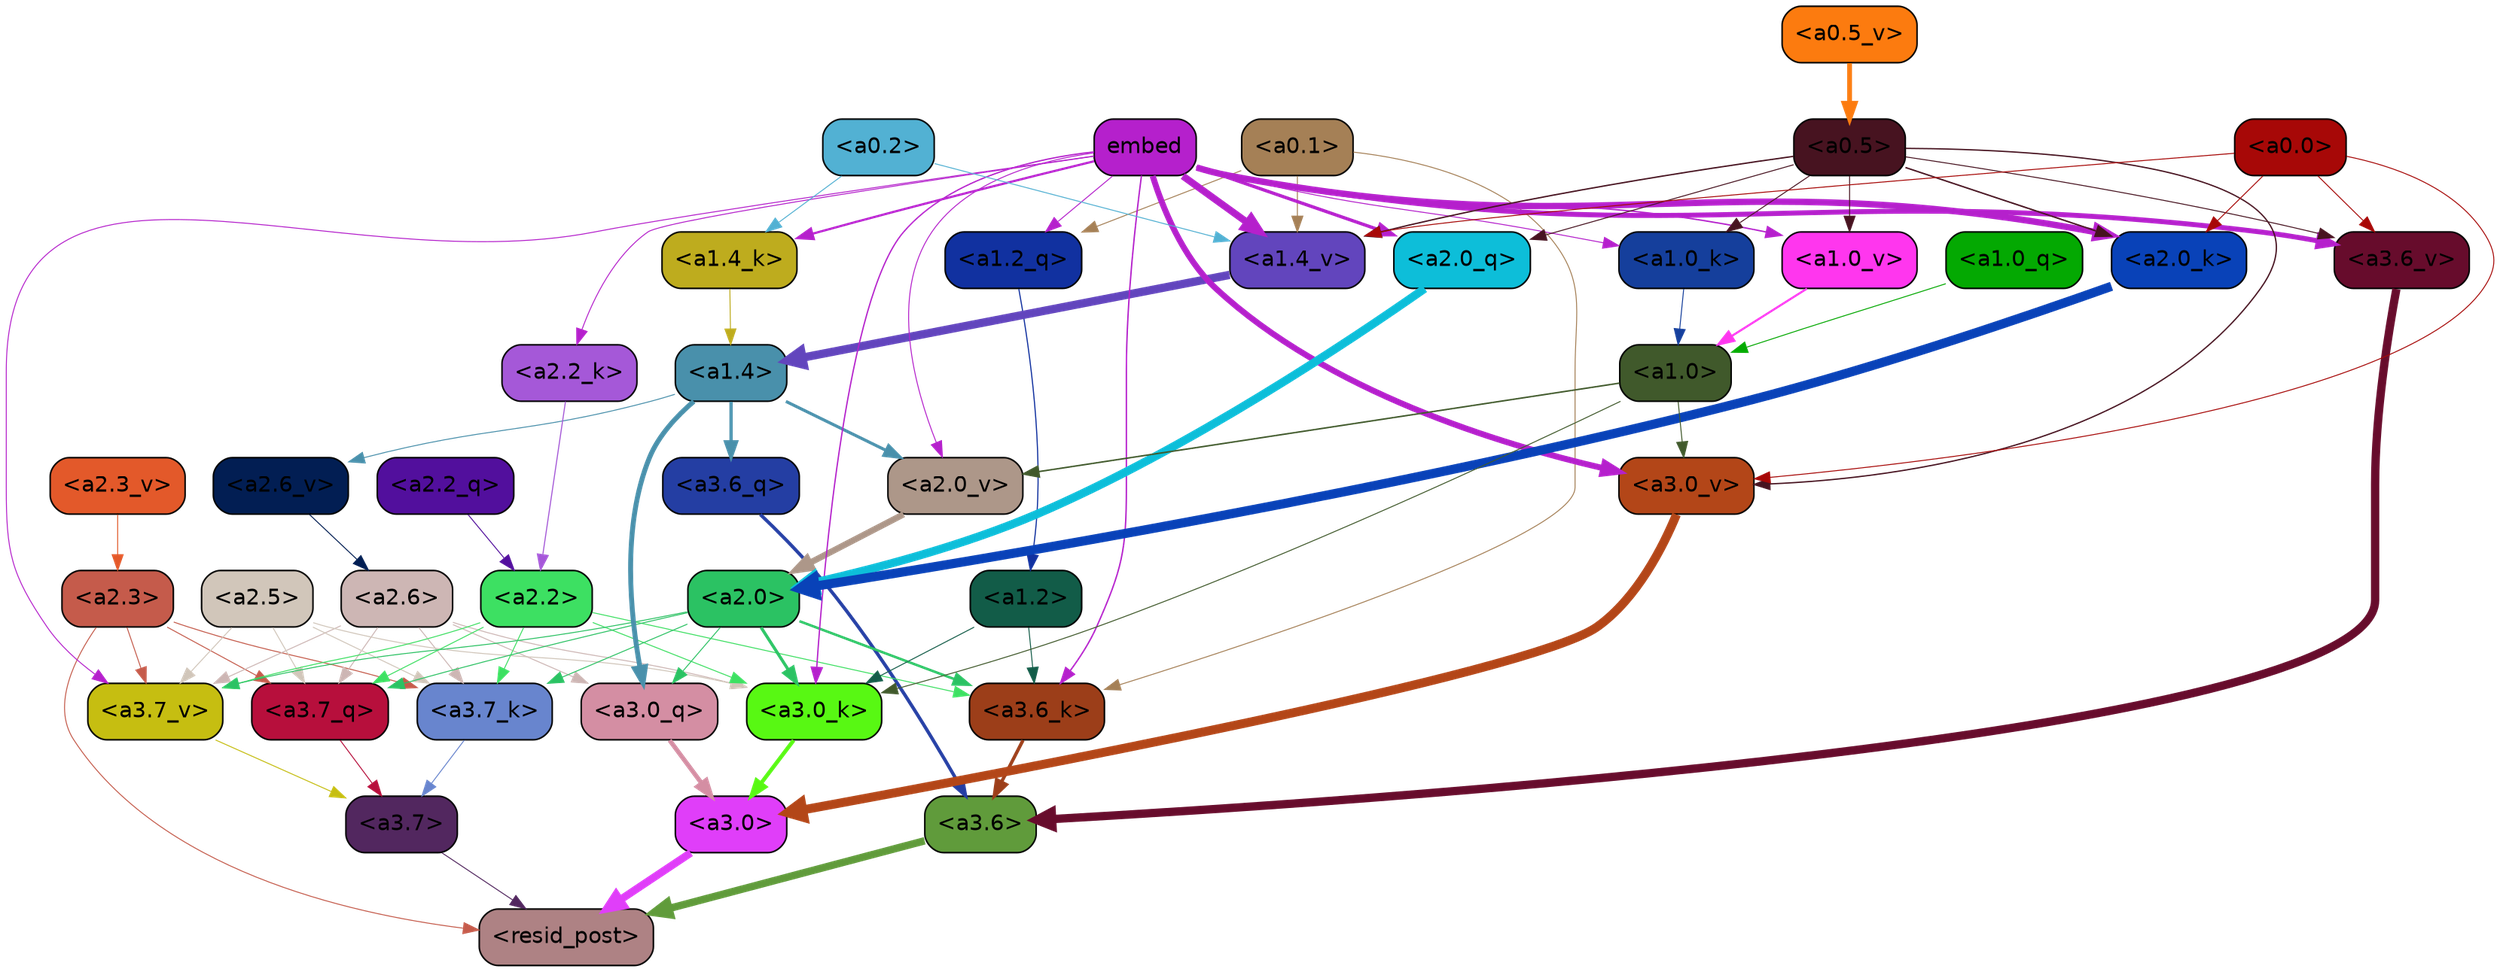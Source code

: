 strict digraph "" {
	graph [bgcolor=transparent,
		layout=dot,
		overlap=false,
		splines=true
	];
	"<a3.7>"	[color=black,
		fillcolor="#52275f",
		fontname=Helvetica,
		shape=box,
		style="filled, rounded"];
	"<resid_post>"	[color=black,
		fillcolor="#ae8284",
		fontname=Helvetica,
		shape=box,
		style="filled, rounded"];
	"<a3.7>" -> "<resid_post>"	[color="#52275f",
		penwidth=0.6];
	"<a3.6>"	[color=black,
		fillcolor="#609b3b",
		fontname=Helvetica,
		shape=box,
		style="filled, rounded"];
	"<a3.6>" -> "<resid_post>"	[color="#609b3b",
		penwidth=4.751592040061951];
	"<a3.0>"	[color=black,
		fillcolor="#e03ef9",
		fontname=Helvetica,
		shape=box,
		style="filled, rounded"];
	"<a3.0>" -> "<resid_post>"	[color="#e03ef9",
		penwidth=4.904066681861877];
	"<a2.3>"	[color=black,
		fillcolor="#c55b4b",
		fontname=Helvetica,
		shape=box,
		style="filled, rounded"];
	"<a2.3>" -> "<resid_post>"	[color="#c55b4b",
		penwidth=0.6];
	"<a3.7_q>"	[color=black,
		fillcolor="#b70f3c",
		fontname=Helvetica,
		shape=box,
		style="filled, rounded"];
	"<a2.3>" -> "<a3.7_q>"	[color="#c55b4b",
		penwidth=0.6];
	"<a3.7_k>"	[color=black,
		fillcolor="#6885ce",
		fontname=Helvetica,
		shape=box,
		style="filled, rounded"];
	"<a2.3>" -> "<a3.7_k>"	[color="#c55b4b",
		penwidth=0.6069068089127541];
	"<a3.7_v>"	[color=black,
		fillcolor="#c6be11",
		fontname=Helvetica,
		shape=box,
		style="filled, rounded"];
	"<a2.3>" -> "<a3.7_v>"	[color="#c55b4b",
		penwidth=0.6];
	"<a3.7_q>" -> "<a3.7>"	[color="#b70f3c",
		penwidth=0.6];
	"<a3.6_q>"	[color=black,
		fillcolor="#243ea3",
		fontname=Helvetica,
		shape=box,
		style="filled, rounded"];
	"<a3.6_q>" -> "<a3.6>"	[color="#243ea3",
		penwidth=2.160832464694977];
	"<a3.0_q>"	[color=black,
		fillcolor="#d48ea3",
		fontname=Helvetica,
		shape=box,
		style="filled, rounded"];
	"<a3.0_q>" -> "<a3.0>"	[color="#d48ea3",
		penwidth=2.870753765106201];
	"<a3.7_k>" -> "<a3.7>"	[color="#6885ce",
		penwidth=0.6];
	"<a3.6_k>"	[color=black,
		fillcolor="#9c3e19",
		fontname=Helvetica,
		shape=box,
		style="filled, rounded"];
	"<a3.6_k>" -> "<a3.6>"	[color="#9c3e19",
		penwidth=2.13908451795578];
	"<a3.0_k>"	[color=black,
		fillcolor="#58f813",
		fontname=Helvetica,
		shape=box,
		style="filled, rounded"];
	"<a3.0_k>" -> "<a3.0>"	[color="#58f813",
		penwidth=2.520303964614868];
	"<a3.7_v>" -> "<a3.7>"	[color="#c6be11",
		penwidth=0.6];
	"<a3.6_v>"	[color=black,
		fillcolor="#670c2c",
		fontname=Helvetica,
		shape=box,
		style="filled, rounded"];
	"<a3.6_v>" -> "<a3.6>"	[color="#670c2c",
		penwidth=5.297133803367615];
	"<a3.0_v>"	[color=black,
		fillcolor="#b34618",
		fontname=Helvetica,
		shape=box,
		style="filled, rounded"];
	"<a3.0_v>" -> "<a3.0>"	[color="#b34618",
		penwidth=5.680712580680847];
	"<a2.6>"	[color=black,
		fillcolor="#cdb6b4",
		fontname=Helvetica,
		shape=box,
		style="filled, rounded"];
	"<a2.6>" -> "<a3.7_q>"	[color="#cdb6b4",
		penwidth=0.6];
	"<a2.6>" -> "<a3.0_q>"	[color="#cdb6b4",
		penwidth=0.6];
	"<a2.6>" -> "<a3.7_k>"	[color="#cdb6b4",
		penwidth=0.6];
	"<a2.6>" -> "<a3.0_k>"	[color="#cdb6b4",
		penwidth=0.6];
	"<a2.6>" -> "<a3.7_v>"	[color="#cdb6b4",
		penwidth=0.6];
	"<a2.5>"	[color=black,
		fillcolor="#d1c6ba",
		fontname=Helvetica,
		shape=box,
		style="filled, rounded"];
	"<a2.5>" -> "<a3.7_q>"	[color="#d1c6ba",
		penwidth=0.6];
	"<a2.5>" -> "<a3.7_k>"	[color="#d1c6ba",
		penwidth=0.6];
	"<a2.5>" -> "<a3.0_k>"	[color="#d1c6ba",
		penwidth=0.6];
	"<a2.5>" -> "<a3.7_v>"	[color="#d1c6ba",
		penwidth=0.6];
	"<a2.2>"	[color=black,
		fillcolor="#3de062",
		fontname=Helvetica,
		shape=box,
		style="filled, rounded"];
	"<a2.2>" -> "<a3.7_q>"	[color="#3de062",
		penwidth=0.6];
	"<a2.2>" -> "<a3.7_k>"	[color="#3de062",
		penwidth=0.6];
	"<a2.2>" -> "<a3.6_k>"	[color="#3de062",
		penwidth=0.6];
	"<a2.2>" -> "<a3.0_k>"	[color="#3de062",
		penwidth=0.6];
	"<a2.2>" -> "<a3.7_v>"	[color="#3de062",
		penwidth=0.6];
	"<a2.0>"	[color=black,
		fillcolor="#2bc263",
		fontname=Helvetica,
		shape=box,
		style="filled, rounded"];
	"<a2.0>" -> "<a3.7_q>"	[color="#2bc263",
		penwidth=0.6];
	"<a2.0>" -> "<a3.0_q>"	[color="#2bc263",
		penwidth=0.6];
	"<a2.0>" -> "<a3.7_k>"	[color="#2bc263",
		penwidth=0.6];
	"<a2.0>" -> "<a3.6_k>"	[color="#2bc263",
		penwidth=1.564806342124939];
	"<a2.0>" -> "<a3.0_k>"	[color="#2bc263",
		penwidth=1.9353990852832794];
	"<a2.0>" -> "<a3.7_v>"	[color="#2bc263",
		penwidth=0.6];
	"<a1.4>"	[color=black,
		fillcolor="#4990ab",
		fontname=Helvetica,
		shape=box,
		style="filled, rounded"];
	"<a1.4>" -> "<a3.6_q>"	[color="#4990ab",
		penwidth=2.0727532356977463];
	"<a1.4>" -> "<a3.0_q>"	[color="#4990ab",
		penwidth=3.1279823780059814];
	"<a2.6_v>"	[color=black,
		fillcolor="#021e53",
		fontname=Helvetica,
		shape=box,
		style="filled, rounded"];
	"<a1.4>" -> "<a2.6_v>"	[color="#4990ab",
		penwidth=0.6];
	"<a2.0_v>"	[color=black,
		fillcolor="#ad9789",
		fontname=Helvetica,
		shape=box,
		style="filled, rounded"];
	"<a1.4>" -> "<a2.0_v>"	[color="#4990ab",
		penwidth=1.9170897603034973];
	"<a1.2>"	[color=black,
		fillcolor="#125c48",
		fontname=Helvetica,
		shape=box,
		style="filled, rounded"];
	"<a1.2>" -> "<a3.6_k>"	[color="#125c48",
		penwidth=0.6];
	"<a1.2>" -> "<a3.0_k>"	[color="#125c48",
		penwidth=0.6];
	"<a0.1>"	[color=black,
		fillcolor="#a58056",
		fontname=Helvetica,
		shape=box,
		style="filled, rounded"];
	"<a0.1>" -> "<a3.6_k>"	[color="#a58056",
		penwidth=0.6];
	"<a1.2_q>"	[color=black,
		fillcolor="#1131a0",
		fontname=Helvetica,
		shape=box,
		style="filled, rounded"];
	"<a0.1>" -> "<a1.2_q>"	[color="#a58056",
		penwidth=0.6];
	"<a1.4_v>"	[color=black,
		fillcolor="#6245bd",
		fontname=Helvetica,
		shape=box,
		style="filled, rounded"];
	"<a0.1>" -> "<a1.4_v>"	[color="#a58056",
		penwidth=0.6202214732766151];
	embed	[color=black,
		fillcolor="#b520cc",
		fontname=Helvetica,
		shape=box,
		style="filled, rounded"];
	embed -> "<a3.6_k>"	[color="#b520cc",
		penwidth=0.8915999233722687];
	embed -> "<a3.0_k>"	[color="#b520cc",
		penwidth=0.832088902592659];
	embed -> "<a3.7_v>"	[color="#b520cc",
		penwidth=0.6];
	embed -> "<a3.6_v>"	[color="#b520cc",
		penwidth=3.1840110421180725];
	embed -> "<a3.0_v>"	[color="#b520cc",
		penwidth=3.8132747188210487];
	"<a2.0_q>"	[color=black,
		fillcolor="#0dbed9",
		fontname=Helvetica,
		shape=box,
		style="filled, rounded"];
	embed -> "<a2.0_q>"	[color="#b520cc",
		penwidth=2.084651827812195];
	"<a2.2_k>"	[color=black,
		fillcolor="#a558d8",
		fontname=Helvetica,
		shape=box,
		style="filled, rounded"];
	embed -> "<a2.2_k>"	[color="#b520cc",
		penwidth=0.6];
	"<a2.0_k>"	[color=black,
		fillcolor="#0942b8",
		fontname=Helvetica,
		shape=box,
		style="filled, rounded"];
	embed -> "<a2.0_k>"	[color="#b520cc",
		penwidth=4.084526404738426];
	embed -> "<a2.0_v>"	[color="#b520cc",
		penwidth=0.6];
	embed -> "<a1.2_q>"	[color="#b520cc",
		penwidth=0.6];
	"<a1.4_k>"	[color=black,
		fillcolor="#beac1e",
		fontname=Helvetica,
		shape=box,
		style="filled, rounded"];
	embed -> "<a1.4_k>"	[color="#b520cc",
		penwidth=1.3912410736083984];
	"<a1.0_k>"	[color=black,
		fillcolor="#153f9c",
		fontname=Helvetica,
		shape=box,
		style="filled, rounded"];
	embed -> "<a1.0_k>"	[color="#b520cc",
		penwidth=0.6];
	embed -> "<a1.4_v>"	[color="#b520cc",
		penwidth=4.4888065457344055];
	"<a1.0_v>"	[color=black,
		fillcolor="#ff36ee",
		fontname=Helvetica,
		shape=box,
		style="filled, rounded"];
	embed -> "<a1.0_v>"	[color="#b520cc",
		penwidth=0.8796700537204742];
	"<a1.0>"	[color=black,
		fillcolor="#40592b",
		fontname=Helvetica,
		shape=box,
		style="filled, rounded"];
	"<a1.0>" -> "<a3.0_k>"	[color="#40592b",
		penwidth=0.6];
	"<a1.0>" -> "<a3.0_v>"	[color="#40592b",
		penwidth=0.6];
	"<a1.0>" -> "<a2.0_v>"	[color="#40592b",
		penwidth=0.9450988052412868];
	"<a0.5>"	[color=black,
		fillcolor="#471320",
		fontname=Helvetica,
		shape=box,
		style="filled, rounded"];
	"<a0.5>" -> "<a3.6_v>"	[color="#471320",
		penwidth=0.6];
	"<a0.5>" -> "<a3.0_v>"	[color="#471320",
		penwidth=0.8331108838319778];
	"<a0.5>" -> "<a2.0_q>"	[color="#471320",
		penwidth=0.6];
	"<a0.5>" -> "<a2.0_k>"	[color="#471320",
		penwidth=0.9412797391414642];
	"<a0.5>" -> "<a1.0_k>"	[color="#471320",
		penwidth=0.6];
	"<a0.5>" -> "<a1.4_v>"	[color="#471320",
		penwidth=0.8757842034101486];
	"<a0.5>" -> "<a1.0_v>"	[color="#471320",
		penwidth=0.6];
	"<a0.0>"	[color=black,
		fillcolor="#a70807",
		fontname=Helvetica,
		shape=box,
		style="filled, rounded"];
	"<a0.0>" -> "<a3.6_v>"	[color="#a70807",
		penwidth=0.6];
	"<a0.0>" -> "<a3.0_v>"	[color="#a70807",
		penwidth=0.6];
	"<a0.0>" -> "<a2.0_k>"	[color="#a70807",
		penwidth=0.6];
	"<a0.0>" -> "<a1.4_v>"	[color="#a70807",
		penwidth=0.6];
	"<a2.2_q>"	[color=black,
		fillcolor="#520f9d",
		fontname=Helvetica,
		shape=box,
		style="filled, rounded"];
	"<a2.2_q>" -> "<a2.2>"	[color="#520f9d",
		penwidth=0.6];
	"<a2.0_q>" -> "<a2.0>"	[color="#0dbed9",
		penwidth=5.29856276512146];
	"<a2.2_k>" -> "<a2.2>"	[color="#a558d8",
		penwidth=0.6722683310508728];
	"<a2.0_k>" -> "<a2.0>"	[color="#0942b8",
		penwidth=5.859246134757996];
	"<a2.6_v>" -> "<a2.6>"	[color="#021e53",
		penwidth=0.6];
	"<a2.3_v>"	[color=black,
		fillcolor="#e3592a",
		fontname=Helvetica,
		shape=box,
		style="filled, rounded"];
	"<a2.3_v>" -> "<a2.3>"	[color="#e3592a",
		penwidth=0.6];
	"<a2.0_v>" -> "<a2.0>"	[color="#ad9789",
		penwidth=3.9621697664260864];
	"<a1.2_q>" -> "<a1.2>"	[color="#1131a0",
		penwidth=0.7185482024215162];
	"<a1.0_q>"	[color=black,
		fillcolor="#04a902",
		fontname=Helvetica,
		shape=box,
		style="filled, rounded"];
	"<a1.0_q>" -> "<a1.0>"	[color="#04a902",
		penwidth=0.6];
	"<a1.4_k>" -> "<a1.4>"	[color="#beac1e",
		penwidth=0.6];
	"<a1.0_k>" -> "<a1.0>"	[color="#153f9c",
		penwidth=0.6];
	"<a1.4_v>" -> "<a1.4>"	[color="#6245bd",
		penwidth=5.280138969421387];
	"<a1.0_v>" -> "<a1.0>"	[color="#ff36ee",
		penwidth=1.318962275981903];
	"<a0.2>"	[color=black,
		fillcolor="#52b1d3",
		fontname=Helvetica,
		shape=box,
		style="filled, rounded"];
	"<a0.2>" -> "<a1.4_k>"	[color="#52b1d3",
		penwidth=0.6];
	"<a0.2>" -> "<a1.4_v>"	[color="#52b1d3",
		penwidth=0.6];
	"<a0.5_v>"	[color=black,
		fillcolor="#fc7b0f",
		fontname=Helvetica,
		shape=box,
		style="filled, rounded"];
	"<a0.5_v>" -> "<a0.5>"	[color="#fc7b0f",
		penwidth=3.0403636693954468];
}
